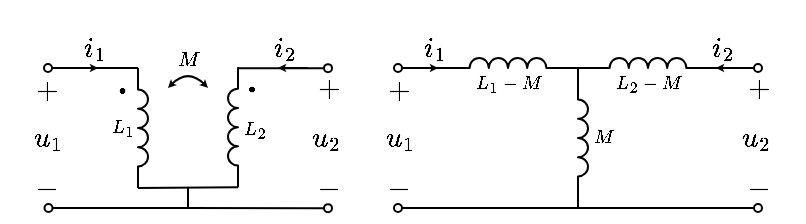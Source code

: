 <mxfile version="17.2.1" type="device"><diagram id="bMLhuUdpj_Nmtv_IprHV" name="第 1 页"><mxGraphModel dx="250" dy="228" grid="1" gridSize="5" guides="1" tooltips="1" connect="1" arrows="1" fold="1" page="1" pageScale="1" pageWidth="827" pageHeight="1169" math="1" shadow="0"><root><mxCell id="0"/><mxCell id="1" parent="0"/><mxCell id="EXZ0jSH6nmQkh8uxzPcn-27" value="$$M$$" style="text;html=1;resizable=1;autosize=1;align=center;verticalAlign=middle;points=[];fillColor=none;strokeColor=none;rounded=0;fontFamily=simsun;fontSize=10;movable=1;rotatable=1;deletable=1;editable=1;connectable=0;" vertex="1" parent="1"><mxGeometry x="255" y="248" width="20" height="15" as="geometry"/></mxCell><mxCell id="EXZ0jSH6nmQkh8uxzPcn-18" value="$$i_1$$" style="text;html=1;resizable=0;autosize=1;align=center;verticalAlign=middle;points=[];fillColor=none;strokeColor=none;rounded=0;fontSize=12;connectable=0;" vertex="1" parent="1"><mxGeometry x="190" y="240" width="55" height="20" as="geometry"/></mxCell><mxCell id="EXZ0jSH6nmQkh8uxzPcn-19" value="$$i_2$$" style="text;html=1;resizable=0;autosize=1;align=center;verticalAlign=middle;points=[];fillColor=none;strokeColor=none;rounded=0;fontSize=12;connectable=0;" vertex="1" parent="1"><mxGeometry x="285" y="239.58" width="55" height="20" as="geometry"/></mxCell><mxCell id="EXZ0jSH6nmQkh8uxzPcn-1" value="" style="pointerEvents=1;verticalLabelPosition=bottom;shadow=0;dashed=0;align=center;html=1;verticalAlign=top;shape=mxgraph.electrical.inductors.inductor_3;direction=south;deletable=1;fixDash=0;snapToPoint=0;comic=0;sketch=0;strokeWidth=1;" vertex="1" parent="1"><mxGeometry x="240" y="260" width="5" height="60" as="geometry"/></mxCell><mxCell id="EXZ0jSH6nmQkh8uxzPcn-2" value="" style="endArrow=none;html=1;rounded=0;startArrow=oval;startFill=0;endSize=4;startSize=4;deletable=1;fixDash=0;snapToPoint=0;" edge="1" parent="1"><mxGeometry width="50" height="50" relative="1" as="geometry"><mxPoint x="195" y="260" as="sourcePoint"/><mxPoint x="240" y="260" as="targetPoint"/></mxGeometry></mxCell><mxCell id="EXZ0jSH6nmQkh8uxzPcn-3" value="" style="endArrow=none;html=1;rounded=0;startArrow=oval;startFill=0;endSize=4;startSize=4;deletable=1;fixDash=0;snapToPoint=0;" edge="1" parent="1"><mxGeometry width="50" height="50" relative="1" as="geometry"><mxPoint x="195.25" y="330" as="sourcePoint"/><mxPoint x="265" y="330" as="targetPoint"/></mxGeometry></mxCell><mxCell id="EXZ0jSH6nmQkh8uxzPcn-4" value="$$\cdot$$" style="text;html=1;resizable=1;autosize=1;align=center;verticalAlign=middle;points=[];fillColor=none;strokeColor=none;rounded=0;fontSize=20;movable=1;rotatable=1;deletable=1;editable=1;connectable=0;fixDash=0;snapToPoint=0;" vertex="1" parent="1"><mxGeometry x="221" y="263" width="21" height="14" as="geometry"/></mxCell><mxCell id="EXZ0jSH6nmQkh8uxzPcn-5" value="" style="pointerEvents=1;verticalLabelPosition=bottom;shadow=0;dashed=0;align=center;html=1;verticalAlign=top;shape=mxgraph.electrical.inductors.inductor_3;direction=north;deletable=1;fixDash=0;snapToPoint=0;" vertex="1" parent="1"><mxGeometry x="285" y="259.58" width="5" height="60" as="geometry"/></mxCell><mxCell id="EXZ0jSH6nmQkh8uxzPcn-6" value="" style="endArrow=none;html=1;rounded=0;startArrow=oval;startFill=0;endSize=4;startSize=4;deletable=1;fixDash=0;snapToPoint=0;" edge="1" parent="1"><mxGeometry width="50" height="50" relative="1" as="geometry"><mxPoint x="335" y="260.08" as="sourcePoint"/><mxPoint x="290" y="260.08" as="targetPoint"/></mxGeometry></mxCell><mxCell id="EXZ0jSH6nmQkh8uxzPcn-7" value="" style="endArrow=none;html=1;rounded=0;startArrow=oval;startFill=0;endSize=4;startSize=4;deletable=1;fixDash=0;snapToPoint=0;" edge="1" parent="1"><mxGeometry width="50" height="50" relative="1" as="geometry"><mxPoint x="335" y="330.08" as="sourcePoint"/><mxPoint x="265" y="330" as="targetPoint"/></mxGeometry></mxCell><mxCell id="EXZ0jSH6nmQkh8uxzPcn-8" value="$$\cdot$$" style="text;html=1;resizable=1;autosize=1;align=center;verticalAlign=middle;points=[];fillColor=none;strokeColor=none;rounded=0;fontSize=20;movable=1;rotatable=1;deletable=1;editable=1;connectable=0;direction=south;rotation=90;fixDash=0;snapToPoint=0;" vertex="1" parent="1"><mxGeometry x="292" y="260" width="14" height="21" as="geometry"/></mxCell><mxCell id="EXZ0jSH6nmQkh8uxzPcn-10" value="$$u_1$$" style="text;html=1;resizable=1;autosize=1;align=center;verticalAlign=middle;points=[];fillColor=none;strokeColor=none;rounded=0;fontSize=12;movable=1;rotatable=1;deletable=1;editable=1;connectable=0;fixDash=0;snapToPoint=0;" vertex="1" parent="1"><mxGeometry x="185" y="285" width="20" height="20" as="geometry"/></mxCell><mxCell id="EXZ0jSH6nmQkh8uxzPcn-11" value="$$u_2$$" style="text;html=1;resizable=1;autosize=1;align=center;verticalAlign=middle;points=[];fillColor=none;strokeColor=none;rounded=0;fontSize=12;movable=1;rotatable=1;deletable=1;editable=1;connectable=0;" vertex="1" parent="1"><mxGeometry x="324.25" y="285" width="20" height="20" as="geometry"/></mxCell><mxCell id="EXZ0jSH6nmQkh8uxzPcn-12" value="$$+$$" style="text;html=1;resizable=1;autosize=1;align=center;verticalAlign=middle;points=[];fillColor=none;strokeColor=none;rounded=0;fontSize=12;movable=1;rotatable=1;deletable=1;editable=1;connectable=0;fixDash=0;snapToPoint=0;" vertex="1" parent="1"><mxGeometry x="182.5" y="261" width="22.5" height="20" as="geometry"/></mxCell><mxCell id="EXZ0jSH6nmQkh8uxzPcn-13" value="$$+$$" style="text;html=1;resizable=1;autosize=1;align=center;verticalAlign=middle;points=[];fillColor=none;strokeColor=none;rounded=0;fontSize=12;movable=1;rotatable=1;deletable=1;editable=1;connectable=0;fixDash=0;snapToPoint=0;" vertex="1" parent="1"><mxGeometry x="323.75" y="259.58" width="22.5" height="20" as="geometry"/></mxCell><mxCell id="EXZ0jSH6nmQkh8uxzPcn-14" value="$$-$$" style="text;html=1;resizable=1;autosize=1;align=center;verticalAlign=middle;points=[];fillColor=none;strokeColor=none;rounded=0;fontSize=12;movable=1;rotatable=1;deletable=1;editable=1;connectable=0;fixDash=0;snapToPoint=0;" vertex="1" parent="1"><mxGeometry x="185" y="310" width="18.5" height="20" as="geometry"/></mxCell><mxCell id="EXZ0jSH6nmQkh8uxzPcn-15" value="$$-$$" style="text;html=1;resizable=1;autosize=1;align=center;verticalAlign=middle;points=[];fillColor=none;strokeColor=none;rounded=0;fontSize=12;movable=1;rotatable=1;deletable=1;editable=1;connectable=0;fixDash=0;snapToPoint=0;" vertex="1" parent="1"><mxGeometry x="325.75" y="310" width="18.5" height="20" as="geometry"/></mxCell><mxCell id="EXZ0jSH6nmQkh8uxzPcn-16" value="" style="endArrow=classic;html=1;rounded=0;fontSize=12;startSize=4;endSize=1;strokeWidth=1;jumpSize=6;" edge="1" parent="1"><mxGeometry width="50" height="50" relative="1" as="geometry"><mxPoint x="325" y="260" as="sourcePoint"/><mxPoint x="310" y="260" as="targetPoint"/></mxGeometry></mxCell><mxCell id="EXZ0jSH6nmQkh8uxzPcn-17" value="" style="endArrow=classic;html=1;rounded=0;fontSize=12;startSize=4;endSize=1;strokeWidth=1;jumpSize=6;" edge="1" parent="1"><mxGeometry width="50" height="50" relative="1" as="geometry"><mxPoint x="205" y="260" as="sourcePoint"/><mxPoint x="220" y="260" as="targetPoint"/></mxGeometry></mxCell><mxCell id="EXZ0jSH6nmQkh8uxzPcn-21" value="$$L_1$$" style="text;html=1;align=center;verticalAlign=middle;resizable=1;points=[];autosize=1;strokeColor=none;fillColor=none;movable=1;rotatable=1;deletable=1;editable=1;connectable=1;fontSize=8;" vertex="1" parent="1"><mxGeometry x="223.5" y="282.5" width="16" height="15" as="geometry"/></mxCell><mxCell id="EXZ0jSH6nmQkh8uxzPcn-22" value="$$L_2$$" style="text;html=1;align=center;verticalAlign=middle;resizable=1;points=[];autosize=1;strokeColor=none;fillColor=none;movable=1;rotatable=1;deletable=1;editable=1;connectable=1;fontSize=8;" vertex="1" parent="1"><mxGeometry x="290" y="280.5" width="15" height="20" as="geometry"/></mxCell><mxCell id="EXZ0jSH6nmQkh8uxzPcn-23" value="" style="endArrow=none;html=1;rounded=0;fontSize=8;entryX=0;entryY=1;entryDx=0;entryDy=0;entryPerimeter=0;exitX=1;exitY=1;exitDx=0;exitDy=0;exitPerimeter=0;" edge="1" parent="1" source="EXZ0jSH6nmQkh8uxzPcn-1" target="EXZ0jSH6nmQkh8uxzPcn-5"><mxGeometry width="50" height="50" relative="1" as="geometry"><mxPoint x="235" y="325" as="sourcePoint"/><mxPoint x="290" y="270" as="targetPoint"/></mxGeometry></mxCell><mxCell id="EXZ0jSH6nmQkh8uxzPcn-24" value="" style="endArrow=none;html=1;rounded=0;fontSize=8;" edge="1" parent="1"><mxGeometry width="50" height="50" relative="1" as="geometry"><mxPoint x="265" y="330" as="sourcePoint"/><mxPoint x="265" y="320" as="targetPoint"/></mxGeometry></mxCell><mxCell id="EXZ0jSH6nmQkh8uxzPcn-26" value="" style="curved=1;endArrow=classic;html=1;rounded=0;fontFamily=simsun;fontSize=14;startSize=1;endSize=1;startArrow=classic;startFill=1;" edge="1" parent="1"><mxGeometry width="50" height="50" relative="1" as="geometry"><mxPoint x="255" y="270" as="sourcePoint"/><mxPoint x="275" y="270" as="targetPoint"/><Array as="points"><mxPoint x="265" y="260"/></Array></mxGeometry></mxCell><mxCell id="EXZ0jSH6nmQkh8uxzPcn-31" value="$$i_1$$" style="text;html=1;resizable=1;autosize=1;align=center;verticalAlign=middle;points=[];fillColor=none;strokeColor=none;rounded=0;fontSize=12;connectable=1;movable=1;rotatable=1;deletable=1;editable=1;" vertex="1" parent="1"><mxGeometry x="380" y="240" width="15" height="20" as="geometry"/></mxCell><mxCell id="EXZ0jSH6nmQkh8uxzPcn-32" value="$$i_2$$" style="text;html=1;resizable=1;autosize=1;align=center;verticalAlign=middle;points=[];fillColor=none;strokeColor=none;rounded=0;fontSize=12;connectable=1;movable=1;rotatable=1;deletable=1;editable=1;" vertex="1" parent="1"><mxGeometry x="524" y="239.58" width="15" height="20" as="geometry"/></mxCell><mxCell id="EXZ0jSH6nmQkh8uxzPcn-33" value="" style="pointerEvents=1;verticalLabelPosition=bottom;shadow=0;dashed=0;align=center;html=1;verticalAlign=top;shape=mxgraph.electrical.inductors.inductor_3;direction=south;deletable=1;fixDash=0;snapToPoint=0;comic=0;sketch=0;strokeWidth=1;" vertex="1" parent="1"><mxGeometry x="460" y="265" width="5" height="60" as="geometry"/></mxCell><mxCell id="EXZ0jSH6nmQkh8uxzPcn-34" value="" style="endArrow=none;html=1;rounded=0;startArrow=oval;startFill=0;endSize=4;startSize=4;deletable=1;fixDash=0;snapToPoint=0;entryX=0;entryY=1;entryDx=0;entryDy=0;entryPerimeter=0;" edge="1" parent="1" target="EXZ0jSH6nmQkh8uxzPcn-37"><mxGeometry width="50" height="50" relative="1" as="geometry"><mxPoint x="370" y="260" as="sourcePoint"/><mxPoint x="400" y="260" as="targetPoint"/></mxGeometry></mxCell><mxCell id="EXZ0jSH6nmQkh8uxzPcn-35" value="" style="endArrow=none;html=1;rounded=0;startArrow=oval;startFill=0;endSize=4;startSize=4;deletable=1;fixDash=0;snapToPoint=0;" edge="1" parent="1"><mxGeometry width="50" height="50" relative="1" as="geometry"><mxPoint x="370" y="330" as="sourcePoint"/><mxPoint x="460" y="330" as="targetPoint"/></mxGeometry></mxCell><mxCell id="EXZ0jSH6nmQkh8uxzPcn-37" value="" style="pointerEvents=1;verticalLabelPosition=bottom;shadow=0;dashed=0;align=center;html=1;verticalAlign=top;shape=mxgraph.electrical.inductors.inductor_3;direction=east;deletable=1;fixDash=0;snapToPoint=0;" vertex="1" parent="1"><mxGeometry x="395" y="255" width="60" height="5" as="geometry"/></mxCell><mxCell id="EXZ0jSH6nmQkh8uxzPcn-38" value="" style="endArrow=none;html=1;rounded=0;startArrow=oval;startFill=0;endSize=4;startSize=4;deletable=1;fixDash=0;snapToPoint=0;entryX=1;entryY=1;entryDx=0;entryDy=0;entryPerimeter=0;" edge="1" parent="1" target="EXZ0jSH6nmQkh8uxzPcn-54"><mxGeometry width="50" height="50" relative="1" as="geometry"><mxPoint x="550" y="260" as="sourcePoint"/><mxPoint x="529" y="260.08" as="targetPoint"/></mxGeometry></mxCell><mxCell id="EXZ0jSH6nmQkh8uxzPcn-39" value="" style="endArrow=none;html=1;rounded=0;startArrow=oval;startFill=0;endSize=4;startSize=4;deletable=1;fixDash=0;snapToPoint=0;" edge="1" parent="1"><mxGeometry width="50" height="50" relative="1" as="geometry"><mxPoint x="550" y="330" as="sourcePoint"/><mxPoint x="460" y="330" as="targetPoint"/></mxGeometry></mxCell><mxCell id="EXZ0jSH6nmQkh8uxzPcn-41" value="$$u_1$$" style="text;html=1;resizable=1;autosize=1;align=center;verticalAlign=middle;points=[];fillColor=none;strokeColor=none;rounded=0;fontSize=12;movable=1;rotatable=1;deletable=1;editable=1;connectable=0;fixDash=0;snapToPoint=0;" vertex="1" parent="1"><mxGeometry x="361" y="285" width="20" height="20" as="geometry"/></mxCell><mxCell id="EXZ0jSH6nmQkh8uxzPcn-42" value="$$u_2$$" style="text;html=1;resizable=1;autosize=1;align=center;verticalAlign=middle;points=[];fillColor=none;strokeColor=none;rounded=0;fontSize=12;movable=1;rotatable=1;deletable=1;editable=1;connectable=0;" vertex="1" parent="1"><mxGeometry x="539.25" y="285" width="20" height="20" as="geometry"/></mxCell><mxCell id="EXZ0jSH6nmQkh8uxzPcn-43" value="$$+$$" style="text;html=1;resizable=1;autosize=1;align=center;verticalAlign=middle;points=[];fillColor=none;strokeColor=none;rounded=0;fontSize=12;movable=1;rotatable=1;deletable=1;editable=1;connectable=0;fixDash=0;snapToPoint=0;" vertex="1" parent="1"><mxGeometry x="358.5" y="261" width="22.5" height="20" as="geometry"/></mxCell><mxCell id="EXZ0jSH6nmQkh8uxzPcn-44" value="$$+$$" style="text;html=1;resizable=1;autosize=1;align=center;verticalAlign=middle;points=[];fillColor=none;strokeColor=none;rounded=0;fontSize=12;movable=1;rotatable=1;deletable=1;editable=1;connectable=0;fixDash=0;snapToPoint=0;" vertex="1" parent="1"><mxGeometry x="538.75" y="259.58" width="22.5" height="20" as="geometry"/></mxCell><mxCell id="EXZ0jSH6nmQkh8uxzPcn-45" value="$$-$$" style="text;html=1;resizable=1;autosize=1;align=center;verticalAlign=middle;points=[];fillColor=none;strokeColor=none;rounded=0;fontSize=12;movable=1;rotatable=1;deletable=1;editable=1;connectable=0;fixDash=0;snapToPoint=0;" vertex="1" parent="1"><mxGeometry x="361" y="310" width="18.5" height="20" as="geometry"/></mxCell><mxCell id="EXZ0jSH6nmQkh8uxzPcn-46" value="$$-$$" style="text;html=1;resizable=1;autosize=1;align=center;verticalAlign=middle;points=[];fillColor=none;strokeColor=none;rounded=0;fontSize=12;movable=1;rotatable=1;deletable=1;editable=1;connectable=0;fixDash=0;snapToPoint=0;" vertex="1" parent="1"><mxGeometry x="540.75" y="310" width="18.5" height="20" as="geometry"/></mxCell><mxCell id="EXZ0jSH6nmQkh8uxzPcn-47" value="" style="endArrow=classic;html=1;rounded=0;fontSize=12;startSize=4;endSize=1;strokeWidth=1;jumpSize=6;" edge="1" parent="1"><mxGeometry width="50" height="50" relative="1" as="geometry"><mxPoint x="544" y="260" as="sourcePoint"/><mxPoint x="529" y="260" as="targetPoint"/></mxGeometry></mxCell><mxCell id="EXZ0jSH6nmQkh8uxzPcn-48" value="" style="endArrow=classic;html=1;rounded=0;fontSize=12;startSize=4;endSize=1;strokeWidth=1;jumpSize=6;" edge="1" parent="1"><mxGeometry width="50" height="50" relative="1" as="geometry"><mxPoint x="375" y="260" as="sourcePoint"/><mxPoint x="390" y="260" as="targetPoint"/></mxGeometry></mxCell><mxCell id="EXZ0jSH6nmQkh8uxzPcn-49" value="$$M$$" style="text;html=1;align=center;verticalAlign=middle;resizable=1;points=[];autosize=1;strokeColor=none;fillColor=none;movable=1;rotatable=1;deletable=1;editable=1;connectable=1;fontSize=8;" vertex="1" parent="1"><mxGeometry x="465" y="285" width="15" height="20" as="geometry"/></mxCell><mxCell id="EXZ0jSH6nmQkh8uxzPcn-50" value="$$L_2-M$$" style="text;html=1;align=center;verticalAlign=middle;resizable=1;points=[];autosize=1;strokeColor=none;fillColor=none;movable=1;rotatable=1;deletable=1;editable=1;connectable=1;fontSize=8;" vertex="1" parent="1"><mxGeometry x="477.5" y="261" width="35" height="14.5" as="geometry"/></mxCell><mxCell id="EXZ0jSH6nmQkh8uxzPcn-54" value="" style="pointerEvents=1;verticalLabelPosition=bottom;shadow=0;dashed=0;align=center;html=1;verticalAlign=top;shape=mxgraph.electrical.inductors.inductor_3;direction=east;deletable=1;fixDash=0;snapToPoint=0;" vertex="1" parent="1"><mxGeometry x="465" y="255" width="60" height="5" as="geometry"/></mxCell><mxCell id="EXZ0jSH6nmQkh8uxzPcn-55" value="$$L_1-M$$" style="text;html=1;align=center;verticalAlign=middle;resizable=1;points=[];autosize=1;strokeColor=none;fillColor=none;movable=1;rotatable=1;deletable=1;editable=1;connectable=1;fontSize=8;" vertex="1" parent="1"><mxGeometry x="405" y="260" width="40" height="15" as="geometry"/></mxCell><mxCell id="EXZ0jSH6nmQkh8uxzPcn-56" value="" style="endArrow=none;html=1;rounded=0;fontSize=10;" edge="1" parent="1"><mxGeometry width="50" height="50" relative="1" as="geometry"><mxPoint x="460" y="265" as="sourcePoint"/><mxPoint x="460" y="260" as="targetPoint"/></mxGeometry></mxCell><mxCell id="EXZ0jSH6nmQkh8uxzPcn-57" value="" style="endArrow=none;html=1;rounded=0;fontSize=10;entryX=0;entryY=1;entryDx=0;entryDy=0;entryPerimeter=0;" edge="1" parent="1" target="EXZ0jSH6nmQkh8uxzPcn-54"><mxGeometry width="50" height="50" relative="1" as="geometry"><mxPoint x="455" y="260" as="sourcePoint"/><mxPoint x="505" y="210" as="targetPoint"/></mxGeometry></mxCell><mxCell id="EXZ0jSH6nmQkh8uxzPcn-58" value="" style="endArrow=none;html=1;rounded=0;fontSize=10;entryX=1;entryY=1;entryDx=0;entryDy=0;entryPerimeter=0;" edge="1" parent="1" target="EXZ0jSH6nmQkh8uxzPcn-33"><mxGeometry width="50" height="50" relative="1" as="geometry"><mxPoint x="460" y="330" as="sourcePoint"/><mxPoint x="510" y="280" as="targetPoint"/></mxGeometry></mxCell></root></mxGraphModel></diagram></mxfile>